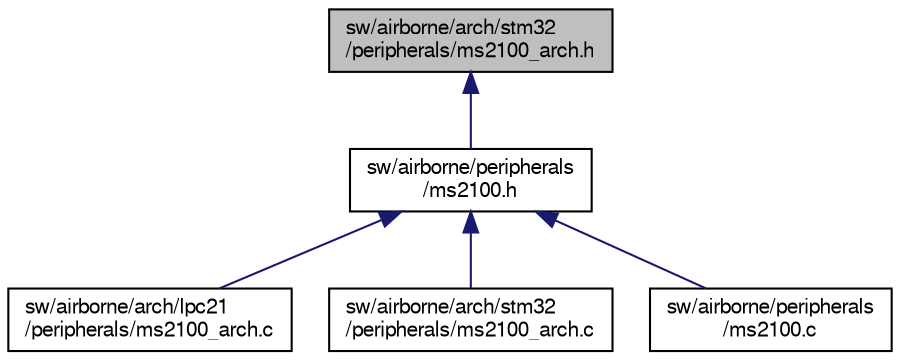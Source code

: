 digraph "sw/airborne/arch/stm32/peripherals/ms2100_arch.h"
{
  edge [fontname="FreeSans",fontsize="10",labelfontname="FreeSans",labelfontsize="10"];
  node [fontname="FreeSans",fontsize="10",shape=record];
  Node1 [label="sw/airborne/arch/stm32\l/peripherals/ms2100_arch.h",height=0.2,width=0.4,color="black", fillcolor="grey75", style="filled", fontcolor="black"];
  Node1 -> Node2 [dir="back",color="midnightblue",fontsize="10",style="solid",fontname="FreeSans"];
  Node2 [label="sw/airborne/peripherals\l/ms2100.h",height=0.2,width=0.4,color="black", fillcolor="white", style="filled",URL="$ms2100_8h.html",tooltip="Driver for the ms2100 magnetic sensor from PNI. "];
  Node2 -> Node3 [dir="back",color="midnightblue",fontsize="10",style="solid",fontname="FreeSans"];
  Node3 [label="sw/airborne/arch/lpc21\l/peripherals/ms2100_arch.c",height=0.2,width=0.4,color="black", fillcolor="white", style="filled",URL="$lpc21_2peripherals_2ms2100__arch_8c.html",tooltip="LPC21xx specific functions for the ms2100 magnetic sensor from PNI. "];
  Node2 -> Node4 [dir="back",color="midnightblue",fontsize="10",style="solid",fontname="FreeSans"];
  Node4 [label="sw/airborne/arch/stm32\l/peripherals/ms2100_arch.c",height=0.2,width=0.4,color="black", fillcolor="white", style="filled",URL="$stm32_2peripherals_2ms2100__arch_8c.html",tooltip="STM32 specific functions for the ms2100 magnetic sensor from PNI. "];
  Node2 -> Node5 [dir="back",color="midnightblue",fontsize="10",style="solid",fontname="FreeSans"];
  Node5 [label="sw/airborne/peripherals\l/ms2100.c",height=0.2,width=0.4,color="black", fillcolor="white", style="filled",URL="$ms2100_8c.html",tooltip="Driver for the ms2100 magnetic sensor from PNI. "];
}
